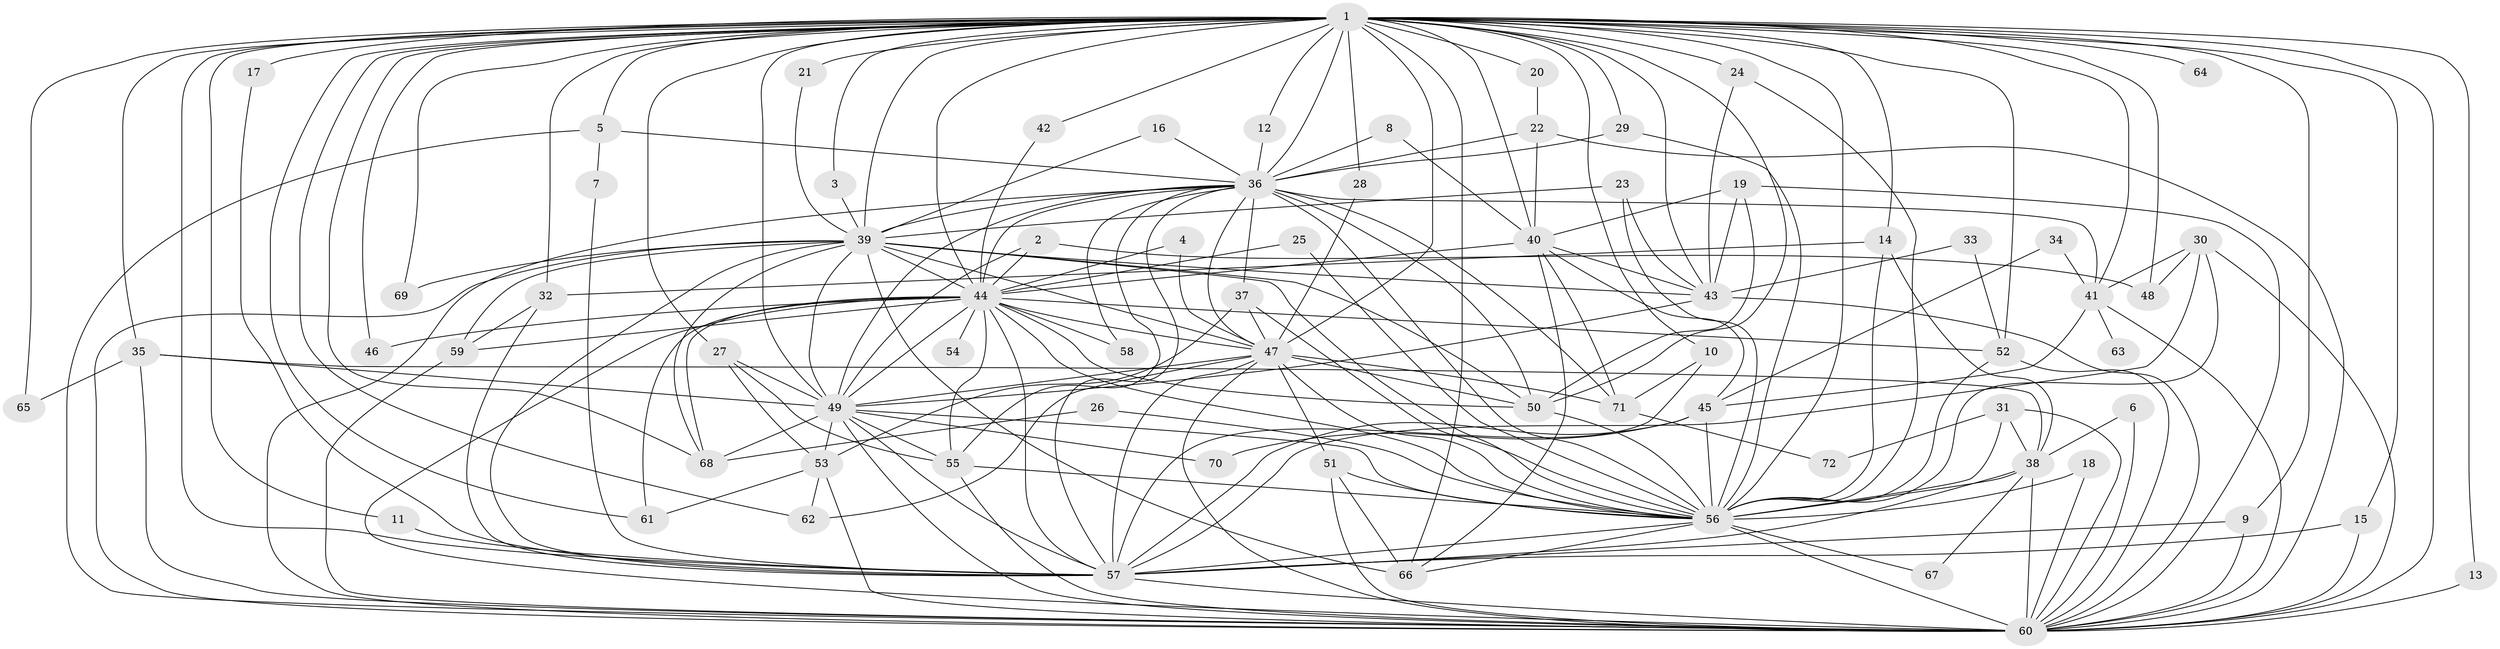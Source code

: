 // original degree distribution, {31: 0.006944444444444444, 29: 0.006944444444444444, 18: 0.006944444444444444, 32: 0.006944444444444444, 19: 0.006944444444444444, 22: 0.006944444444444444, 23: 0.006944444444444444, 27: 0.006944444444444444, 30: 0.006944444444444444, 20: 0.006944444444444444, 5: 0.0625, 3: 0.19444444444444445, 4: 0.09722222222222222, 8: 0.013888888888888888, 2: 0.5416666666666666, 6: 0.020833333333333332}
// Generated by graph-tools (version 1.1) at 2025/25/03/09/25 03:25:51]
// undirected, 72 vertices, 208 edges
graph export_dot {
graph [start="1"]
  node [color=gray90,style=filled];
  1;
  2;
  3;
  4;
  5;
  6;
  7;
  8;
  9;
  10;
  11;
  12;
  13;
  14;
  15;
  16;
  17;
  18;
  19;
  20;
  21;
  22;
  23;
  24;
  25;
  26;
  27;
  28;
  29;
  30;
  31;
  32;
  33;
  34;
  35;
  36;
  37;
  38;
  39;
  40;
  41;
  42;
  43;
  44;
  45;
  46;
  47;
  48;
  49;
  50;
  51;
  52;
  53;
  54;
  55;
  56;
  57;
  58;
  59;
  60;
  61;
  62;
  63;
  64;
  65;
  66;
  67;
  68;
  69;
  70;
  71;
  72;
  1 -- 3 [weight=1.0];
  1 -- 5 [weight=1.0];
  1 -- 9 [weight=1.0];
  1 -- 10 [weight=1.0];
  1 -- 11 [weight=1.0];
  1 -- 12 [weight=1.0];
  1 -- 13 [weight=1.0];
  1 -- 14 [weight=2.0];
  1 -- 15 [weight=1.0];
  1 -- 17 [weight=1.0];
  1 -- 20 [weight=1.0];
  1 -- 21 [weight=1.0];
  1 -- 24 [weight=2.0];
  1 -- 27 [weight=1.0];
  1 -- 28 [weight=1.0];
  1 -- 29 [weight=1.0];
  1 -- 32 [weight=1.0];
  1 -- 35 [weight=1.0];
  1 -- 36 [weight=2.0];
  1 -- 39 [weight=3.0];
  1 -- 40 [weight=1.0];
  1 -- 41 [weight=2.0];
  1 -- 42 [weight=1.0];
  1 -- 43 [weight=1.0];
  1 -- 44 [weight=3.0];
  1 -- 46 [weight=1.0];
  1 -- 47 [weight=3.0];
  1 -- 48 [weight=2.0];
  1 -- 49 [weight=2.0];
  1 -- 50 [weight=1.0];
  1 -- 52 [weight=1.0];
  1 -- 56 [weight=4.0];
  1 -- 57 [weight=2.0];
  1 -- 60 [weight=2.0];
  1 -- 61 [weight=1.0];
  1 -- 62 [weight=1.0];
  1 -- 64 [weight=1.0];
  1 -- 65 [weight=2.0];
  1 -- 66 [weight=1.0];
  1 -- 68 [weight=1.0];
  1 -- 69 [weight=1.0];
  2 -- 44 [weight=1.0];
  2 -- 48 [weight=1.0];
  2 -- 49 [weight=1.0];
  3 -- 39 [weight=1.0];
  4 -- 44 [weight=1.0];
  4 -- 47 [weight=1.0];
  5 -- 7 [weight=1.0];
  5 -- 36 [weight=1.0];
  5 -- 60 [weight=1.0];
  6 -- 38 [weight=1.0];
  6 -- 60 [weight=1.0];
  7 -- 57 [weight=1.0];
  8 -- 36 [weight=1.0];
  8 -- 40 [weight=1.0];
  9 -- 57 [weight=1.0];
  9 -- 60 [weight=1.0];
  10 -- 57 [weight=1.0];
  10 -- 71 [weight=1.0];
  11 -- 57 [weight=1.0];
  12 -- 36 [weight=1.0];
  13 -- 60 [weight=2.0];
  14 -- 32 [weight=1.0];
  14 -- 38 [weight=1.0];
  14 -- 56 [weight=1.0];
  15 -- 57 [weight=1.0];
  15 -- 60 [weight=1.0];
  16 -- 36 [weight=1.0];
  16 -- 39 [weight=1.0];
  17 -- 57 [weight=1.0];
  18 -- 56 [weight=1.0];
  18 -- 60 [weight=1.0];
  19 -- 40 [weight=1.0];
  19 -- 43 [weight=1.0];
  19 -- 50 [weight=1.0];
  19 -- 60 [weight=1.0];
  20 -- 22 [weight=1.0];
  21 -- 39 [weight=1.0];
  22 -- 36 [weight=1.0];
  22 -- 40 [weight=1.0];
  22 -- 60 [weight=1.0];
  23 -- 39 [weight=1.0];
  23 -- 43 [weight=1.0];
  23 -- 56 [weight=1.0];
  24 -- 43 [weight=1.0];
  24 -- 56 [weight=1.0];
  25 -- 44 [weight=1.0];
  25 -- 56 [weight=1.0];
  26 -- 56 [weight=1.0];
  26 -- 68 [weight=1.0];
  27 -- 49 [weight=2.0];
  27 -- 53 [weight=1.0];
  27 -- 55 [weight=1.0];
  28 -- 47 [weight=1.0];
  29 -- 36 [weight=1.0];
  29 -- 56 [weight=1.0];
  30 -- 41 [weight=1.0];
  30 -- 48 [weight=1.0];
  30 -- 56 [weight=1.0];
  30 -- 57 [weight=1.0];
  30 -- 60 [weight=1.0];
  31 -- 38 [weight=1.0];
  31 -- 56 [weight=1.0];
  31 -- 60 [weight=1.0];
  31 -- 72 [weight=1.0];
  32 -- 57 [weight=1.0];
  32 -- 59 [weight=1.0];
  33 -- 43 [weight=1.0];
  33 -- 52 [weight=1.0];
  34 -- 41 [weight=1.0];
  34 -- 45 [weight=1.0];
  35 -- 38 [weight=1.0];
  35 -- 49 [weight=1.0];
  35 -- 60 [weight=1.0];
  35 -- 65 [weight=1.0];
  36 -- 37 [weight=1.0];
  36 -- 39 [weight=1.0];
  36 -- 41 [weight=1.0];
  36 -- 44 [weight=1.0];
  36 -- 47 [weight=2.0];
  36 -- 49 [weight=1.0];
  36 -- 50 [weight=1.0];
  36 -- 55 [weight=1.0];
  36 -- 56 [weight=1.0];
  36 -- 57 [weight=1.0];
  36 -- 58 [weight=1.0];
  36 -- 60 [weight=1.0];
  36 -- 71 [weight=2.0];
  37 -- 47 [weight=1.0];
  37 -- 53 [weight=1.0];
  37 -- 56 [weight=1.0];
  38 -- 56 [weight=1.0];
  38 -- 57 [weight=1.0];
  38 -- 60 [weight=1.0];
  38 -- 67 [weight=1.0];
  39 -- 43 [weight=1.0];
  39 -- 44 [weight=1.0];
  39 -- 47 [weight=1.0];
  39 -- 49 [weight=1.0];
  39 -- 50 [weight=1.0];
  39 -- 56 [weight=1.0];
  39 -- 57 [weight=1.0];
  39 -- 59 [weight=1.0];
  39 -- 60 [weight=1.0];
  39 -- 66 [weight=1.0];
  39 -- 68 [weight=1.0];
  39 -- 69 [weight=1.0];
  40 -- 43 [weight=1.0];
  40 -- 44 [weight=1.0];
  40 -- 45 [weight=1.0];
  40 -- 66 [weight=1.0];
  40 -- 71 [weight=1.0];
  41 -- 45 [weight=1.0];
  41 -- 60 [weight=1.0];
  41 -- 63 [weight=1.0];
  42 -- 44 [weight=1.0];
  43 -- 49 [weight=1.0];
  43 -- 60 [weight=1.0];
  44 -- 46 [weight=1.0];
  44 -- 47 [weight=1.0];
  44 -- 49 [weight=1.0];
  44 -- 50 [weight=1.0];
  44 -- 52 [weight=1.0];
  44 -- 54 [weight=1.0];
  44 -- 55 [weight=1.0];
  44 -- 56 [weight=1.0];
  44 -- 57 [weight=2.0];
  44 -- 58 [weight=1.0];
  44 -- 59 [weight=1.0];
  44 -- 60 [weight=1.0];
  44 -- 61 [weight=2.0];
  44 -- 68 [weight=1.0];
  45 -- 56 [weight=1.0];
  45 -- 57 [weight=2.0];
  45 -- 70 [weight=1.0];
  47 -- 49 [weight=1.0];
  47 -- 50 [weight=1.0];
  47 -- 51 [weight=1.0];
  47 -- 56 [weight=1.0];
  47 -- 57 [weight=1.0];
  47 -- 60 [weight=1.0];
  47 -- 62 [weight=2.0];
  47 -- 71 [weight=1.0];
  49 -- 53 [weight=1.0];
  49 -- 55 [weight=1.0];
  49 -- 56 [weight=2.0];
  49 -- 57 [weight=1.0];
  49 -- 60 [weight=1.0];
  49 -- 68 [weight=1.0];
  49 -- 70 [weight=1.0];
  50 -- 56 [weight=1.0];
  51 -- 56 [weight=1.0];
  51 -- 60 [weight=1.0];
  51 -- 66 [weight=1.0];
  52 -- 56 [weight=1.0];
  52 -- 60 [weight=1.0];
  53 -- 60 [weight=1.0];
  53 -- 61 [weight=1.0];
  53 -- 62 [weight=1.0];
  55 -- 56 [weight=1.0];
  55 -- 60 [weight=1.0];
  56 -- 57 [weight=2.0];
  56 -- 60 [weight=2.0];
  56 -- 66 [weight=1.0];
  56 -- 67 [weight=1.0];
  57 -- 60 [weight=2.0];
  59 -- 60 [weight=1.0];
  71 -- 72 [weight=1.0];
}
